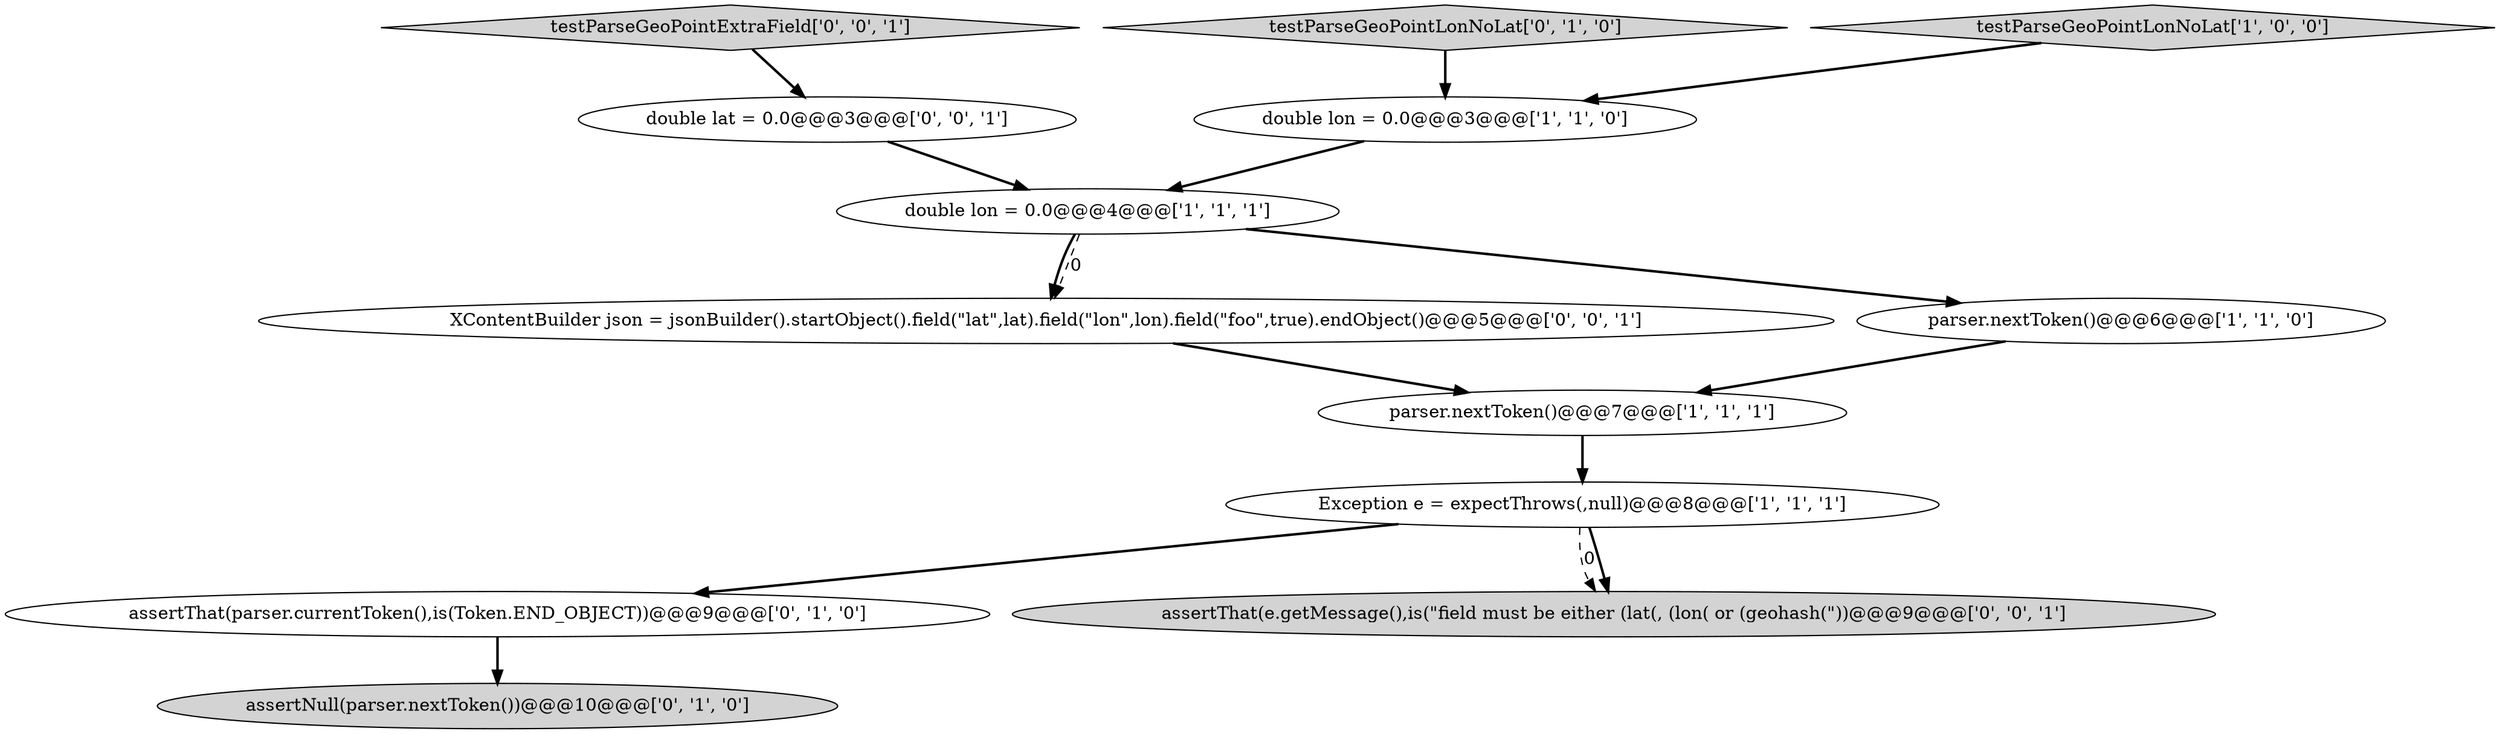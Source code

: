 digraph {
7 [style = filled, label = "assertNull(parser.nextToken())@@@10@@@['0', '1', '0']", fillcolor = lightgray, shape = ellipse image = "AAA1AAABBB2BBB"];
9 [style = filled, label = "testParseGeoPointExtraField['0', '0', '1']", fillcolor = lightgray, shape = diamond image = "AAA0AAABBB3BBB"];
11 [style = filled, label = "XContentBuilder json = jsonBuilder().startObject().field(\"lat\",lat).field(\"lon\",lon).field(\"foo\",true).endObject()@@@5@@@['0', '0', '1']", fillcolor = white, shape = ellipse image = "AAA0AAABBB3BBB"];
12 [style = filled, label = "double lat = 0.0@@@3@@@['0', '0', '1']", fillcolor = white, shape = ellipse image = "AAA0AAABBB3BBB"];
2 [style = filled, label = "parser.nextToken()@@@6@@@['1', '1', '0']", fillcolor = white, shape = ellipse image = "AAA0AAABBB1BBB"];
6 [style = filled, label = "testParseGeoPointLonNoLat['0', '1', '0']", fillcolor = lightgray, shape = diamond image = "AAA0AAABBB2BBB"];
5 [style = filled, label = "testParseGeoPointLonNoLat['1', '0', '0']", fillcolor = lightgray, shape = diamond image = "AAA0AAABBB1BBB"];
8 [style = filled, label = "assertThat(parser.currentToken(),is(Token.END_OBJECT))@@@9@@@['0', '1', '0']", fillcolor = white, shape = ellipse image = "AAA1AAABBB2BBB"];
0 [style = filled, label = "parser.nextToken()@@@7@@@['1', '1', '1']", fillcolor = white, shape = ellipse image = "AAA0AAABBB1BBB"];
1 [style = filled, label = "Exception e = expectThrows(,null)@@@8@@@['1', '1', '1']", fillcolor = white, shape = ellipse image = "AAA0AAABBB1BBB"];
4 [style = filled, label = "double lon = 0.0@@@3@@@['1', '1', '0']", fillcolor = white, shape = ellipse image = "AAA0AAABBB1BBB"];
3 [style = filled, label = "double lon = 0.0@@@4@@@['1', '1', '1']", fillcolor = white, shape = ellipse image = "AAA0AAABBB1BBB"];
10 [style = filled, label = "assertThat(e.getMessage(),is(\"field must be either (lat(, (lon( or (geohash(\"))@@@9@@@['0', '0', '1']", fillcolor = lightgray, shape = ellipse image = "AAA0AAABBB3BBB"];
8->7 [style = bold, label=""];
1->8 [style = bold, label=""];
2->0 [style = bold, label=""];
3->11 [style = bold, label=""];
3->11 [style = dashed, label="0"];
1->10 [style = dashed, label="0"];
1->10 [style = bold, label=""];
6->4 [style = bold, label=""];
12->3 [style = bold, label=""];
4->3 [style = bold, label=""];
0->1 [style = bold, label=""];
5->4 [style = bold, label=""];
9->12 [style = bold, label=""];
3->2 [style = bold, label=""];
11->0 [style = bold, label=""];
}
